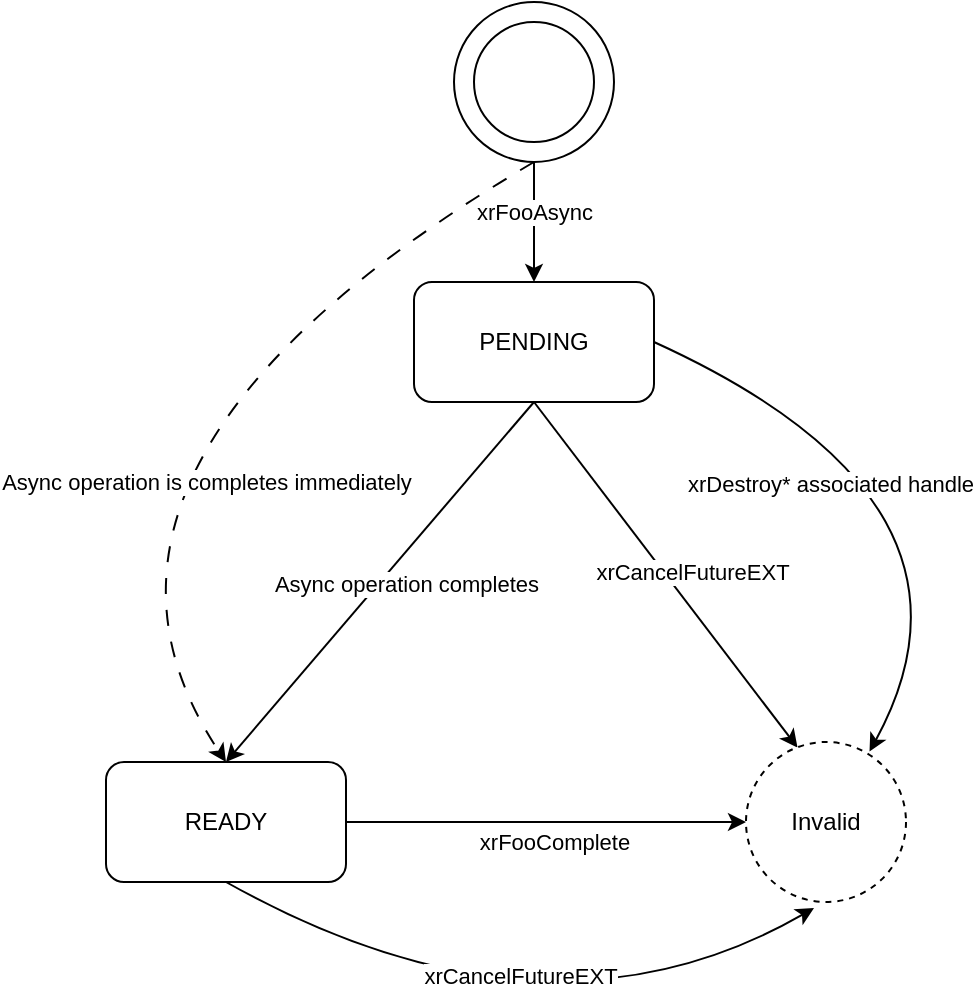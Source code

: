 <mxfile version="23.1.1" type="google">
  <diagram id="C5RBs43oDa-KdzZeNtuy" name="Page-1">
    <mxGraphModel grid="1" page="1" gridSize="10" guides="1" tooltips="1" connect="1" arrows="1" fold="1" pageScale="1" pageWidth="827" pageHeight="1169" math="0" shadow="0">
      <root>
        <mxCell id="WIyWlLk6GJQsqaUBKTNV-0" />
        <mxCell id="WIyWlLk6GJQsqaUBKTNV-1" parent="WIyWlLk6GJQsqaUBKTNV-0" />
        <mxCell id="1lrQMA_hFukz-Wcd2TMO-0" value="PENDING" style="rounded=1;whiteSpace=wrap;html=1;" vertex="1" parent="WIyWlLk6GJQsqaUBKTNV-1">
          <mxGeometry x="354" y="240" width="120" height="60" as="geometry" />
        </mxCell>
        <mxCell id="1lrQMA_hFukz-Wcd2TMO-2" value="" style="ellipse;whiteSpace=wrap;html=1;aspect=fixed;" vertex="1" parent="WIyWlLk6GJQsqaUBKTNV-1">
          <mxGeometry x="374" y="100" width="80" height="80" as="geometry" />
        </mxCell>
        <mxCell id="1lrQMA_hFukz-Wcd2TMO-3" value="" style="ellipse;whiteSpace=wrap;html=1;aspect=fixed;" vertex="1" parent="WIyWlLk6GJQsqaUBKTNV-1">
          <mxGeometry x="384" y="110" width="60" height="60" as="geometry" />
        </mxCell>
        <mxCell id="1lrQMA_hFukz-Wcd2TMO-4" value="" style="endArrow=classic;html=1;rounded=0;exitX=0.5;exitY=1;exitDx=0;exitDy=0;entryX=0.5;entryY=0;entryDx=0;entryDy=0;" edge="1" parent="WIyWlLk6GJQsqaUBKTNV-1" source="1lrQMA_hFukz-Wcd2TMO-2" target="1lrQMA_hFukz-Wcd2TMO-0">
          <mxGeometry width="50" height="50" relative="1" as="geometry">
            <mxPoint x="390" y="630" as="sourcePoint" />
            <mxPoint x="440" y="580" as="targetPoint" />
          </mxGeometry>
        </mxCell>
        <mxCell id="1lrQMA_hFukz-Wcd2TMO-10" value="xrFooAsync" style="edgeLabel;html=1;align=center;verticalAlign=middle;resizable=0;points=[];" connectable="0" vertex="1" parent="1lrQMA_hFukz-Wcd2TMO-4">
          <mxGeometry x="-0.171" relative="1" as="geometry">
            <mxPoint as="offset" />
          </mxGeometry>
        </mxCell>
        <mxCell id="1lrQMA_hFukz-Wcd2TMO-5" value="READY" style="rounded=1;whiteSpace=wrap;html=1;" vertex="1" parent="WIyWlLk6GJQsqaUBKTNV-1">
          <mxGeometry x="200" y="480" width="120" height="60" as="geometry" />
        </mxCell>
        <mxCell id="1lrQMA_hFukz-Wcd2TMO-7" value="" style="endArrow=classic;html=1;rounded=0;exitX=0.5;exitY=1;exitDx=0;exitDy=0;entryX=0.5;entryY=0;entryDx=0;entryDy=0;" edge="1" parent="WIyWlLk6GJQsqaUBKTNV-1" source="1lrQMA_hFukz-Wcd2TMO-0" target="1lrQMA_hFukz-Wcd2TMO-5">
          <mxGeometry width="50" height="50" relative="1" as="geometry">
            <mxPoint x="424" y="210" as="sourcePoint" />
            <mxPoint x="424" y="310" as="targetPoint" />
          </mxGeometry>
        </mxCell>
        <mxCell id="1lrQMA_hFukz-Wcd2TMO-11" value="Async operation completes" style="edgeLabel;html=1;align=center;verticalAlign=middle;resizable=0;points=[];" connectable="0" vertex="1" parent="1lrQMA_hFukz-Wcd2TMO-7">
          <mxGeometry x="0.016" y="-1" relative="1" as="geometry">
            <mxPoint x="15" as="offset" />
          </mxGeometry>
        </mxCell>
        <mxCell id="1lrQMA_hFukz-Wcd2TMO-8" value="" style="endArrow=classic;html=1;rounded=0;exitX=0.5;exitY=1;exitDx=0;exitDy=0;entryX=0.322;entryY=0.035;entryDx=0;entryDy=0;entryPerimeter=0;" edge="1" parent="WIyWlLk6GJQsqaUBKTNV-1" source="1lrQMA_hFukz-Wcd2TMO-0" target="jUFXNbcM1HfKCuOwcREU-1">
          <mxGeometry width="50" height="50" relative="1" as="geometry">
            <mxPoint x="424" y="370" as="sourcePoint" />
            <mxPoint x="560" y="480" as="targetPoint" />
          </mxGeometry>
        </mxCell>
        <mxCell id="1lrQMA_hFukz-Wcd2TMO-12" value="xrCancelFutureEXT" style="edgeLabel;html=1;align=center;verticalAlign=middle;resizable=0;points=[];" connectable="0" vertex="1" parent="1lrQMA_hFukz-Wcd2TMO-8">
          <mxGeometry x="-0.015" relative="1" as="geometry">
            <mxPoint x="14" as="offset" />
          </mxGeometry>
        </mxCell>
        <mxCell id="1lrQMA_hFukz-Wcd2TMO-9" value="" style="endArrow=classic;html=1;rounded=0;exitX=1;exitY=0.5;exitDx=0;exitDy=0;entryX=0;entryY=0.5;entryDx=0;entryDy=0;" edge="1" parent="WIyWlLk6GJQsqaUBKTNV-1" source="1lrQMA_hFukz-Wcd2TMO-5" target="jUFXNbcM1HfKCuOwcREU-1">
          <mxGeometry width="50" height="50" relative="1" as="geometry">
            <mxPoint x="424" y="370" as="sourcePoint" />
            <mxPoint x="510" y="510" as="targetPoint" />
          </mxGeometry>
        </mxCell>
        <mxCell id="1lrQMA_hFukz-Wcd2TMO-13" value="xrFooComplete" style="edgeLabel;html=1;align=center;verticalAlign=middle;resizable=0;points=[];" connectable="0" vertex="1" parent="1lrQMA_hFukz-Wcd2TMO-9">
          <mxGeometry x="0.022" relative="1" as="geometry">
            <mxPoint x="2" y="10" as="offset" />
          </mxGeometry>
        </mxCell>
        <mxCell id="1lrQMA_hFukz-Wcd2TMO-14" value="" style="curved=1;endArrow=classic;html=1;rounded=0;exitX=0.5;exitY=1;exitDx=0;exitDy=0;entryX=0.425;entryY=1.038;entryDx=0;entryDy=0;entryPerimeter=0;" edge="1" parent="WIyWlLk6GJQsqaUBKTNV-1" source="1lrQMA_hFukz-Wcd2TMO-5" target="jUFXNbcM1HfKCuOwcREU-1">
          <mxGeometry width="50" height="50" relative="1" as="geometry">
            <mxPoint x="390" y="630" as="sourcePoint" />
            <mxPoint x="560" y="540" as="targetPoint" />
            <Array as="points">
              <mxPoint x="420" y="630" />
            </Array>
          </mxGeometry>
        </mxCell>
        <mxCell id="1lrQMA_hFukz-Wcd2TMO-15" value="xrCancelFutureEXT" style="edgeLabel;html=1;align=center;verticalAlign=middle;resizable=0;points=[];" connectable="0" vertex="1" parent="1lrQMA_hFukz-Wcd2TMO-14">
          <mxGeometry x="-0.111" y="31" relative="1" as="geometry">
            <mxPoint as="offset" />
          </mxGeometry>
        </mxCell>
        <mxCell id="1lrQMA_hFukz-Wcd2TMO-16" value="" style="curved=1;endArrow=classic;html=1;rounded=0;exitX=1;exitY=0.5;exitDx=0;exitDy=0;entryX=0.772;entryY=0.06;entryDx=0;entryDy=0;entryPerimeter=0;" edge="1" parent="WIyWlLk6GJQsqaUBKTNV-1" source="1lrQMA_hFukz-Wcd2TMO-0" target="jUFXNbcM1HfKCuOwcREU-1">
          <mxGeometry width="50" height="50" relative="1" as="geometry">
            <mxPoint x="270" y="550" as="sourcePoint" />
            <mxPoint x="560" y="480" as="targetPoint" />
            <Array as="points">
              <mxPoint x="650" y="350" />
            </Array>
          </mxGeometry>
        </mxCell>
        <mxCell id="1lrQMA_hFukz-Wcd2TMO-18" value="xrDestroy* associated handle" style="edgeLabel;html=1;align=center;verticalAlign=middle;resizable=0;points=[];" connectable="0" vertex="1" parent="1lrQMA_hFukz-Wcd2TMO-16">
          <mxGeometry x="-0.351" y="-28" relative="1" as="geometry">
            <mxPoint as="offset" />
          </mxGeometry>
        </mxCell>
        <mxCell id="1lrQMA_hFukz-Wcd2TMO-19" value="" style="curved=1;endArrow=classic;html=1;rounded=0;exitX=0.5;exitY=1;exitDx=0;exitDy=0;entryX=0.5;entryY=0;entryDx=0;entryDy=0;dashed=1;dashPattern=8 8;" edge="1" parent="WIyWlLk6GJQsqaUBKTNV-1" source="1lrQMA_hFukz-Wcd2TMO-2" target="1lrQMA_hFukz-Wcd2TMO-5">
          <mxGeometry width="50" height="50" relative="1" as="geometry">
            <mxPoint x="70" y="290" as="sourcePoint" />
            <mxPoint x="156" y="440" as="targetPoint" />
            <Array as="points">
              <mxPoint x="160" y="330" />
            </Array>
          </mxGeometry>
        </mxCell>
        <mxCell id="1lrQMA_hFukz-Wcd2TMO-21" value="Async operation is completes immediately" style="edgeLabel;html=1;align=center;verticalAlign=middle;resizable=0;points=[];" connectable="0" vertex="1" parent="1lrQMA_hFukz-Wcd2TMO-19">
          <mxGeometry x="-0.364" y="29" relative="1" as="geometry">
            <mxPoint x="-49" y="58" as="offset" />
          </mxGeometry>
        </mxCell>
        <mxCell id="jUFXNbcM1HfKCuOwcREU-1" value="Invalid" style="ellipse;whiteSpace=wrap;html=1;aspect=fixed;dashed=1;" vertex="1" parent="WIyWlLk6GJQsqaUBKTNV-1">
          <mxGeometry x="520" y="470" width="80" height="80" as="geometry" />
        </mxCell>
      </root>
    </mxGraphModel>
  </diagram>
</mxfile>
